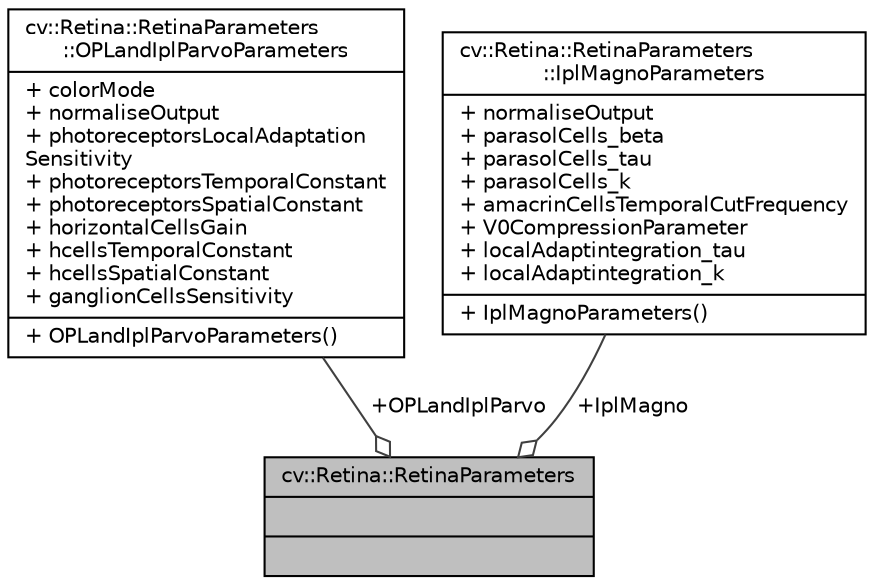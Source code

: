 digraph "cv::Retina::RetinaParameters"
{
 // LATEX_PDF_SIZE
  edge [fontname="Helvetica",fontsize="10",labelfontname="Helvetica",labelfontsize="10"];
  node [fontname="Helvetica",fontsize="10",shape=record];
  Node1 [label="{cv::Retina::RetinaParameters\n||}",height=0.2,width=0.4,color="black", fillcolor="grey75", style="filled", fontcolor="black",tooltip=" "];
  Node2 -> Node1 [color="grey25",fontsize="10",style="solid",label=" +OPLandIplParvo" ,arrowhead="odiamond",fontname="Helvetica"];
  Node2 [label="{cv::Retina::RetinaParameters\l::OPLandIplParvoParameters\n|+ colorMode\l+ normaliseOutput\l+ photoreceptorsLocalAdaptation\lSensitivity\l+ photoreceptorsTemporalConstant\l+ photoreceptorsSpatialConstant\l+ horizontalCellsGain\l+ hcellsTemporalConstant\l+ hcellsSpatialConstant\l+ ganglionCellsSensitivity\l|+ OPLandIplParvoParameters()\l}",height=0.2,width=0.4,color="black", fillcolor="white", style="filled",URL="$structcv_1_1_retina_1_1_retina_parameters_1_1_o_p_land_ipl_parvo_parameters.html",tooltip=" "];
  Node3 -> Node1 [color="grey25",fontsize="10",style="solid",label=" +IplMagno" ,arrowhead="odiamond",fontname="Helvetica"];
  Node3 [label="{cv::Retina::RetinaParameters\l::IplMagnoParameters\n|+ normaliseOutput\l+ parasolCells_beta\l+ parasolCells_tau\l+ parasolCells_k\l+ amacrinCellsTemporalCutFrequency\l+ V0CompressionParameter\l+ localAdaptintegration_tau\l+ localAdaptintegration_k\l|+ IplMagnoParameters()\l}",height=0.2,width=0.4,color="black", fillcolor="white", style="filled",URL="$structcv_1_1_retina_1_1_retina_parameters_1_1_ipl_magno_parameters.html",tooltip=" "];
}
